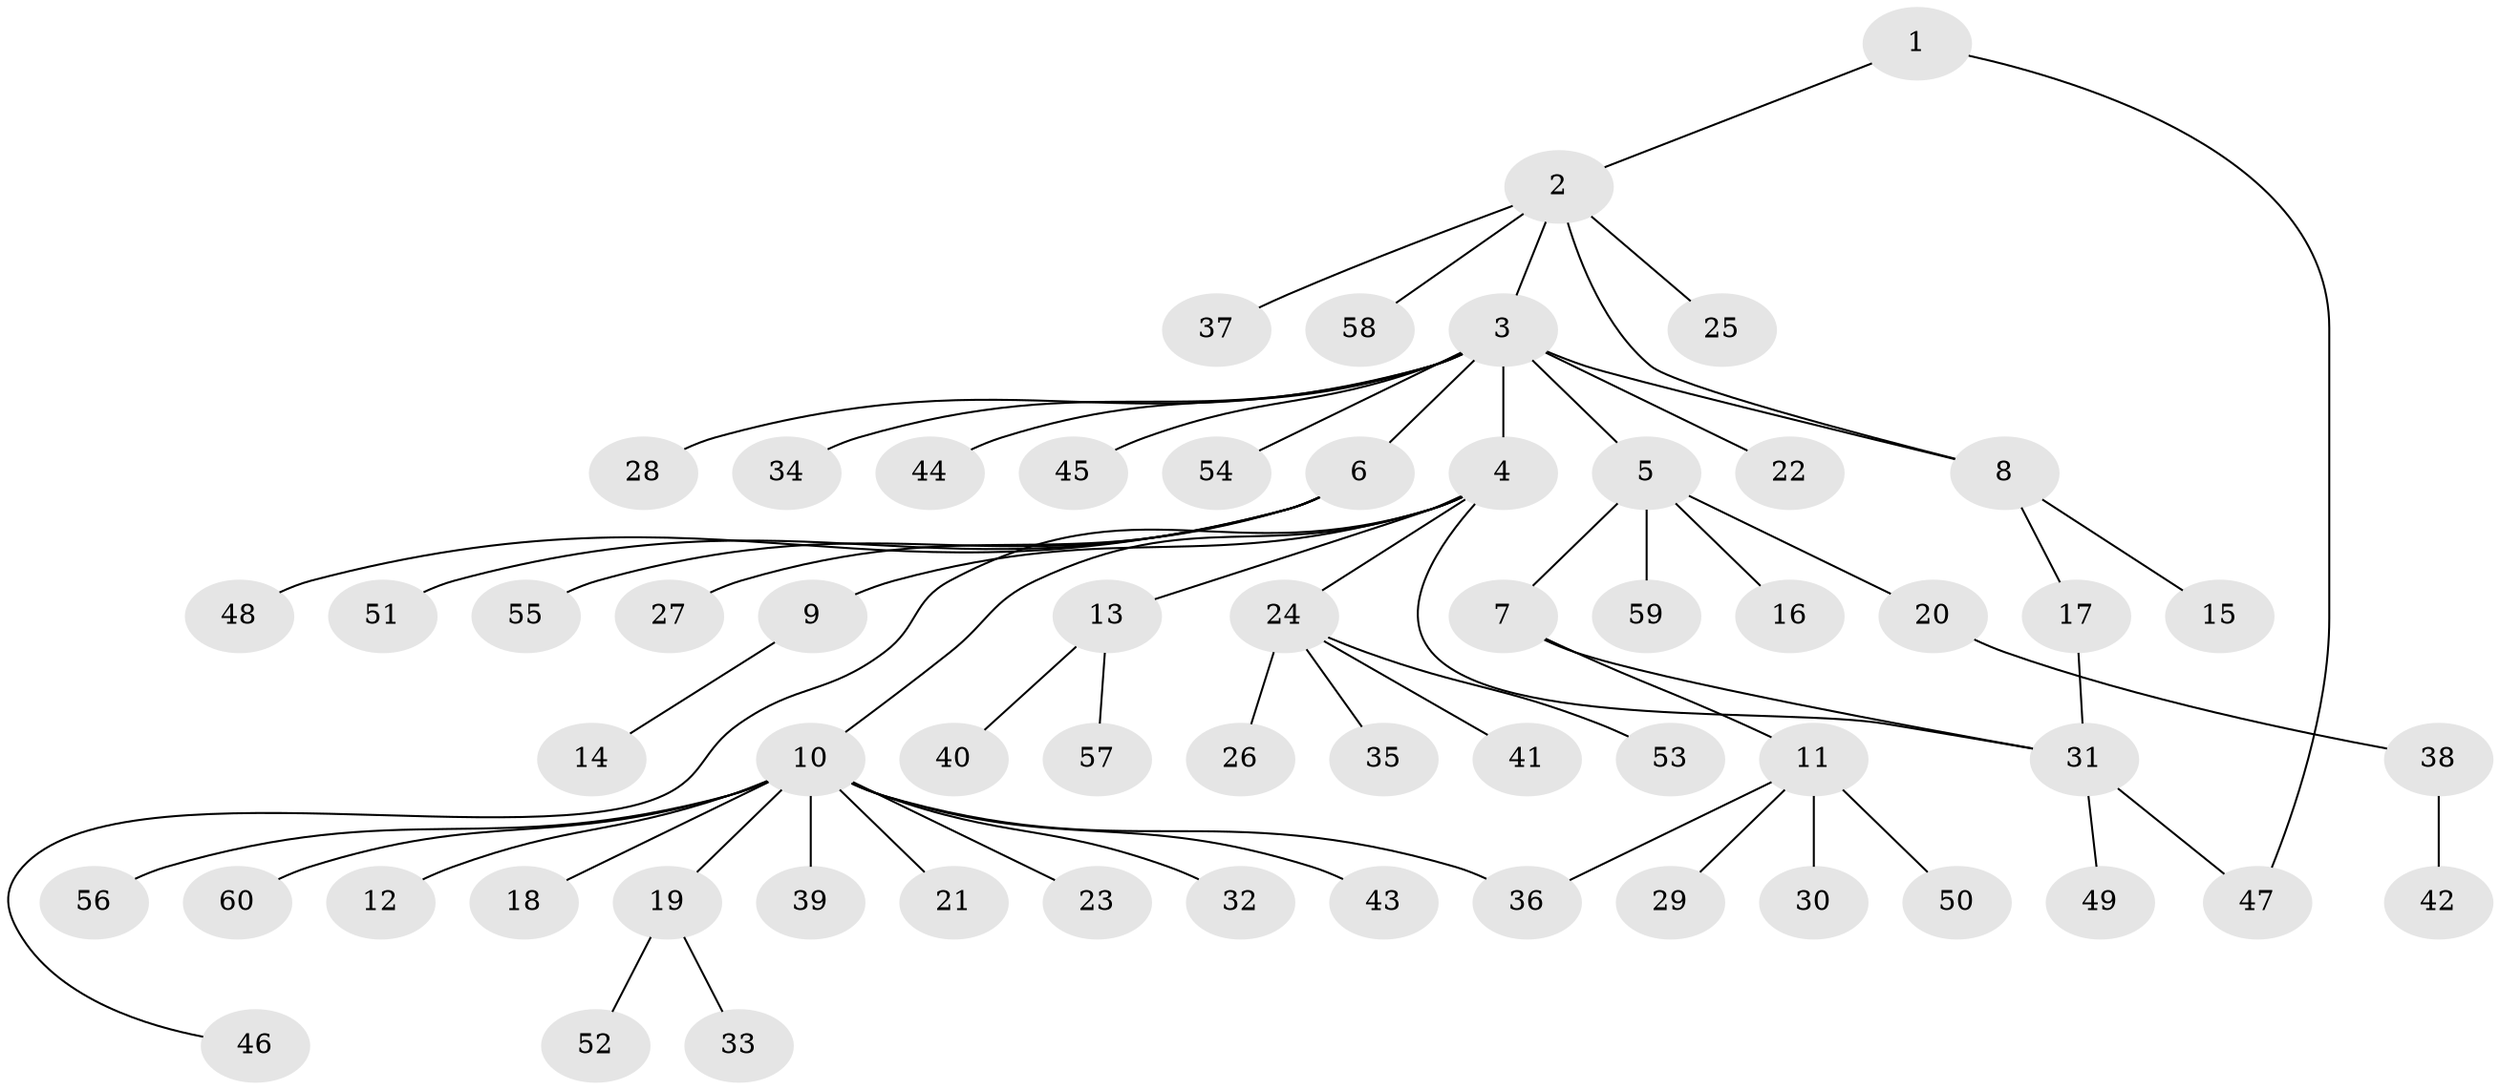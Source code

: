 // original degree distribution, {2: 0.15833333333333333, 7: 0.008333333333333333, 41: 0.008333333333333333, 1: 0.6916666666666667, 6: 0.041666666666666664, 3: 0.05, 5: 0.016666666666666666, 4: 0.016666666666666666, 13: 0.008333333333333333}
// Generated by graph-tools (version 1.1) at 2025/35/03/09/25 02:35:28]
// undirected, 60 vertices, 64 edges
graph export_dot {
graph [start="1"]
  node [color=gray90,style=filled];
  1;
  2;
  3;
  4;
  5;
  6;
  7;
  8;
  9;
  10;
  11;
  12;
  13;
  14;
  15;
  16;
  17;
  18;
  19;
  20;
  21;
  22;
  23;
  24;
  25;
  26;
  27;
  28;
  29;
  30;
  31;
  32;
  33;
  34;
  35;
  36;
  37;
  38;
  39;
  40;
  41;
  42;
  43;
  44;
  45;
  46;
  47;
  48;
  49;
  50;
  51;
  52;
  53;
  54;
  55;
  56;
  57;
  58;
  59;
  60;
  1 -- 2 [weight=1.0];
  1 -- 47 [weight=1.0];
  2 -- 3 [weight=1.0];
  2 -- 8 [weight=1.0];
  2 -- 25 [weight=1.0];
  2 -- 37 [weight=1.0];
  2 -- 58 [weight=1.0];
  3 -- 4 [weight=29.999999999999996];
  3 -- 5 [weight=1.0];
  3 -- 6 [weight=1.0];
  3 -- 8 [weight=1.0];
  3 -- 22 [weight=1.0];
  3 -- 28 [weight=1.0];
  3 -- 34 [weight=1.0];
  3 -- 44 [weight=1.0];
  3 -- 45 [weight=1.0];
  3 -- 54 [weight=1.0];
  4 -- 9 [weight=0.9999999999999999];
  4 -- 10 [weight=0.9999999999999999];
  4 -- 13 [weight=0.9999999999999999];
  4 -- 24 [weight=0.9999999999999999];
  4 -- 31 [weight=0.9999999999999999];
  4 -- 46 [weight=0.9999999999999999];
  5 -- 7 [weight=1.0];
  5 -- 16 [weight=1.0];
  5 -- 20 [weight=1.0];
  5 -- 59 [weight=1.0];
  6 -- 27 [weight=1.0];
  6 -- 48 [weight=1.0];
  6 -- 51 [weight=1.0];
  6 -- 55 [weight=1.0];
  7 -- 11 [weight=1.0];
  7 -- 31 [weight=1.0];
  8 -- 15 [weight=1.0];
  8 -- 17 [weight=1.0];
  9 -- 14 [weight=1.0];
  10 -- 12 [weight=1.0];
  10 -- 18 [weight=1.0];
  10 -- 19 [weight=1.0];
  10 -- 21 [weight=1.0];
  10 -- 23 [weight=1.0];
  10 -- 32 [weight=1.0];
  10 -- 36 [weight=1.0];
  10 -- 39 [weight=1.0];
  10 -- 43 [weight=1.0];
  10 -- 56 [weight=1.0];
  10 -- 60 [weight=1.0];
  11 -- 29 [weight=1.0];
  11 -- 30 [weight=1.0];
  11 -- 36 [weight=1.0];
  11 -- 50 [weight=1.0];
  13 -- 40 [weight=2.0];
  13 -- 57 [weight=1.0];
  17 -- 31 [weight=1.0];
  19 -- 33 [weight=1.0];
  19 -- 52 [weight=1.0];
  20 -- 38 [weight=1.0];
  24 -- 26 [weight=1.0];
  24 -- 35 [weight=1.0];
  24 -- 41 [weight=1.0];
  24 -- 53 [weight=1.0];
  31 -- 47 [weight=1.0];
  31 -- 49 [weight=1.0];
  38 -- 42 [weight=1.0];
}
